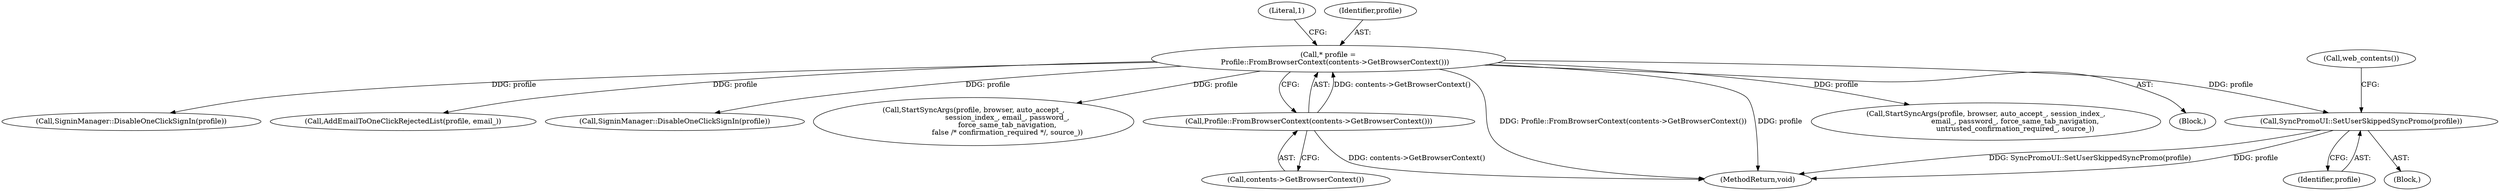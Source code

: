 digraph "0_Chrome_afbc71b7a78ac99810a6b22b2b0a2e85dde18794@pointer" {
"1000219" [label="(Call,SyncPromoUI::SetUserSkippedSyncPromo(profile))"];
"1000119" [label="(Call,* profile =\n      Profile::FromBrowserContext(contents->GetBrowserContext()))"];
"1000121" [label="(Call,Profile::FromBrowserContext(contents->GetBrowserContext()))"];
"1000222" [label="(Call,web_contents())"];
"1000119" [label="(Call,* profile =\n      Profile::FromBrowserContext(contents->GetBrowserContext()))"];
"1000125" [label="(Literal,1)"];
"1000352" [label="(Call,SigninManager::DisableOneClickSignIn(profile))"];
"1000219" [label="(Call,SyncPromoUI::SetUserSkippedSyncPromo(profile))"];
"1000469" [label="(Call,AddEmailToOneClickRejectedList(profile, email_))"];
"1000120" [label="(Identifier,profile)"];
"1000332" [label="(Call,SigninManager::DisableOneClickSignIn(profile))"];
"1000416" [label="(Call,StartSyncArgs(profile, browser, auto_accept_,\n                              session_index_, email_, password_,\n                              force_same_tab_navigation,\n                              false /* confirmation_required */, source_))"];
"1000483" [label="(MethodReturn,void)"];
"1000431" [label="(Call,StartSyncArgs(profile, browser, auto_accept_, session_index_,\n                          email_, password_, force_same_tab_navigation,\n                          untrusted_confirmation_required_, source_))"];
"1000220" [label="(Identifier,profile)"];
"1000218" [label="(Block,)"];
"1000122" [label="(Call,contents->GetBrowserContext())"];
"1000109" [label="(Block,)"];
"1000121" [label="(Call,Profile::FromBrowserContext(contents->GetBrowserContext()))"];
"1000219" -> "1000218"  [label="AST: "];
"1000219" -> "1000220"  [label="CFG: "];
"1000220" -> "1000219"  [label="AST: "];
"1000222" -> "1000219"  [label="CFG: "];
"1000219" -> "1000483"  [label="DDG: SyncPromoUI::SetUserSkippedSyncPromo(profile)"];
"1000219" -> "1000483"  [label="DDG: profile"];
"1000119" -> "1000219"  [label="DDG: profile"];
"1000119" -> "1000109"  [label="AST: "];
"1000119" -> "1000121"  [label="CFG: "];
"1000120" -> "1000119"  [label="AST: "];
"1000121" -> "1000119"  [label="AST: "];
"1000125" -> "1000119"  [label="CFG: "];
"1000119" -> "1000483"  [label="DDG: Profile::FromBrowserContext(contents->GetBrowserContext())"];
"1000119" -> "1000483"  [label="DDG: profile"];
"1000121" -> "1000119"  [label="DDG: contents->GetBrowserContext()"];
"1000119" -> "1000332"  [label="DDG: profile"];
"1000119" -> "1000352"  [label="DDG: profile"];
"1000119" -> "1000416"  [label="DDG: profile"];
"1000119" -> "1000431"  [label="DDG: profile"];
"1000119" -> "1000469"  [label="DDG: profile"];
"1000121" -> "1000122"  [label="CFG: "];
"1000122" -> "1000121"  [label="AST: "];
"1000121" -> "1000483"  [label="DDG: contents->GetBrowserContext()"];
}
